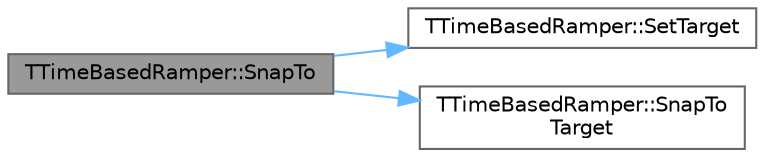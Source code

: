 digraph "TTimeBasedRamper::SnapTo"
{
 // INTERACTIVE_SVG=YES
 // LATEX_PDF_SIZE
  bgcolor="transparent";
  edge [fontname=Helvetica,fontsize=10,labelfontname=Helvetica,labelfontsize=10];
  node [fontname=Helvetica,fontsize=10,shape=box,height=0.2,width=0.4];
  rankdir="LR";
  Node1 [id="Node000001",label="TTimeBasedRamper::SnapTo",height=0.2,width=0.4,color="gray40", fillcolor="grey60", style="filled", fontcolor="black",tooltip=" "];
  Node1 -> Node2 [id="edge1_Node000001_Node000002",color="steelblue1",style="solid",tooltip=" "];
  Node2 [id="Node000002",label="TTimeBasedRamper::SetTarget",height=0.2,width=0.4,color="grey40", fillcolor="white", style="filled",URL="$d7/dce/classTTimeBasedRamper.html#a8c34710c515f74ef551c9f34032a6c43",tooltip=" "];
  Node1 -> Node3 [id="edge2_Node000001_Node000003",color="steelblue1",style="solid",tooltip=" "];
  Node3 [id="Node000003",label="TTimeBasedRamper::SnapTo\lTarget",height=0.2,width=0.4,color="grey40", fillcolor="white", style="filled",URL="$d7/dce/classTTimeBasedRamper.html#a7069cf35b54bb11007474f98afc78f90",tooltip=" "];
}

